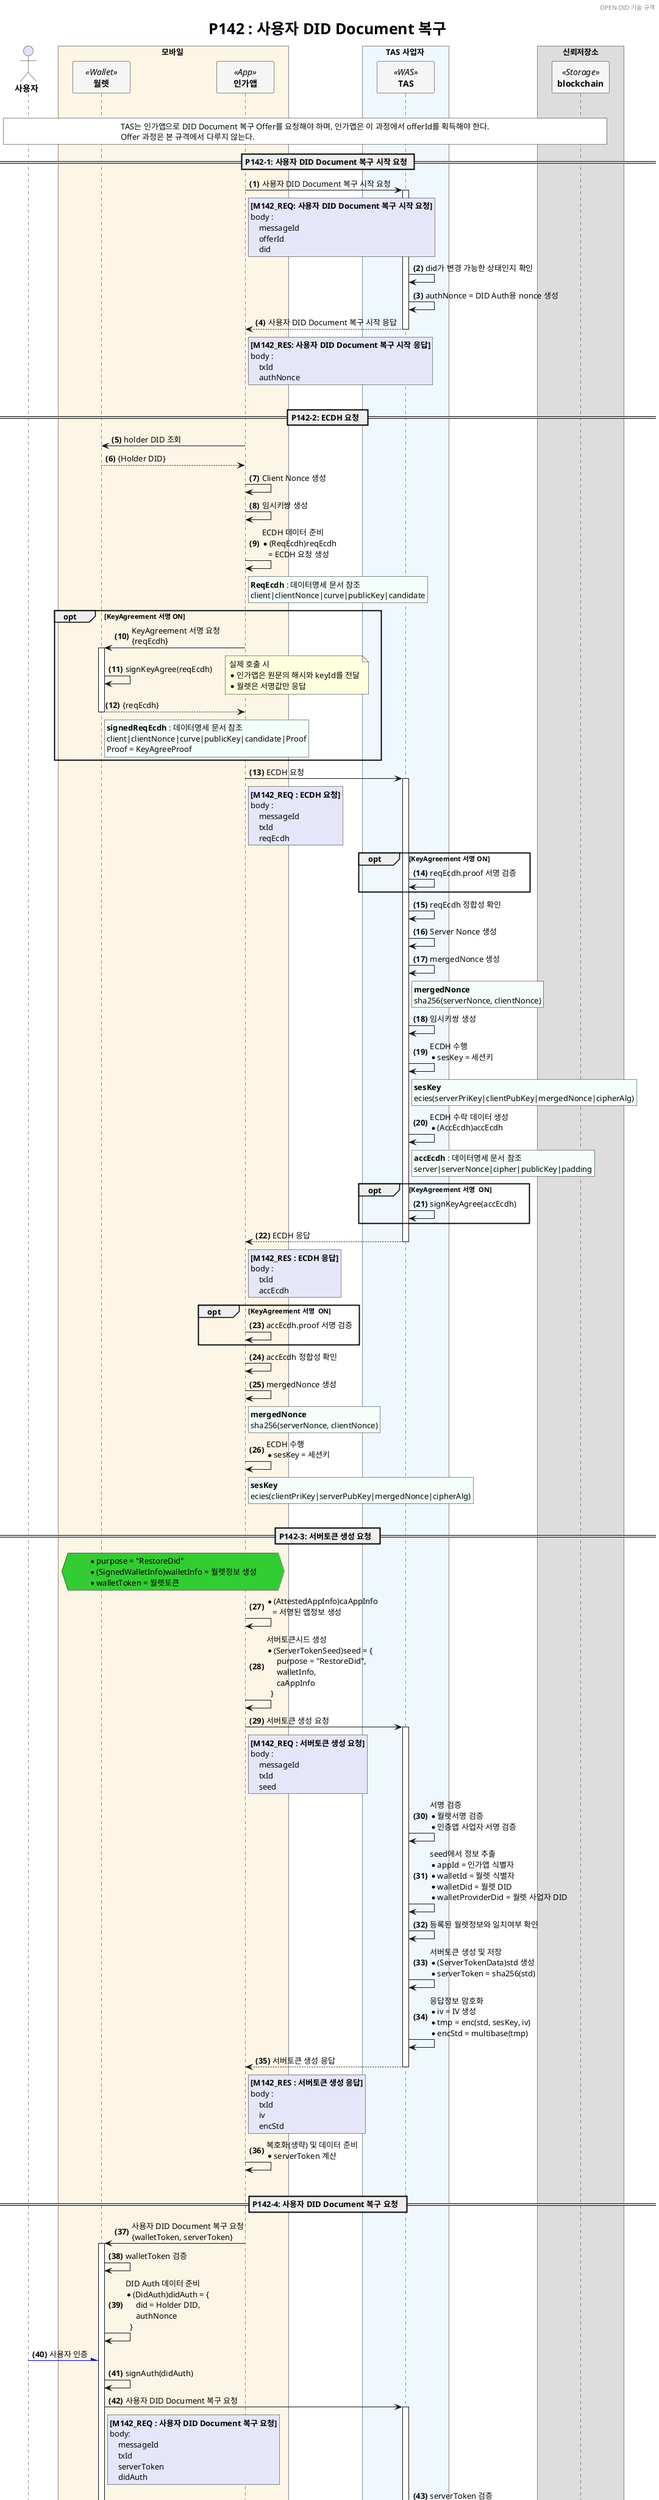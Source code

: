 @startuml P142_restore_diddoc_ko

'- - - - - - - - - - - - - - - - - - - - - - - - - - - - - - - - - - - - - - - - - - - - - - - - - - - - - - - - - - -
' 설정
'- - - - - - - - - - - - - - - - - - - - - - - - - - - - - - - - - - - - - - - - - - - - - - - - - - - - - - - - - - -
'=== Header and Footer ===
header OPEN-DID 기술 규격
footer
  	Page %page% of %lastpage% at %date("yyyy-MM-dd hh:mm:ss")
end footer

'=== 제목 ===
title
	<size:25>P142 : 사용자 DID Document 복구</size>
end title

'=== 옵션 ===
autonumber "<b>(#)</b>"

'=== Panticipants ===
skinparam ParticipantPadding 20
skinparam BoxPadding 20
skinparam MaxMessageSize 500
skinparam MinClassWidth 80

actor "**사용자**" as USER

box 모바일 #OldLace
    participant "**월렛**" as WALLET <<Wallet>> #WhiteSmoke
    participant "**인가앱**" as CA <<App>> #WhiteSmoke    
end box

box TAS 사업자 #AliceBlue
    participant "**TAS**" as TAS <<WAS>> #WhiteSmoke
end box

box 신뢰저장소
    participant "**blockchain**" as BC <<Storage>> #WhiteSmoke
end box 

'- - - - - - - - - - - - - - - - - - - - - - - - - - - - - - - - - - - - - - - - - - - - - - - - - - - - - - - - - - -
' 상수
'- - - - - - - - - - - - - - - - - - - - - - - - - - - - - - - - - - - - - - - - - - - - - - - - - - - - - - - - - - -
!$refdoc = "별도 문서 참조"
!$doc = "데이터명세 문서 참조"

'- - - - - - - - - - - - - - - - - - - - - - - - - - - - - - - - - - - - - - - - - - - - - - - - - - - - - - - - - - -
' 내용
'- - - - - - - - - - - - - - - - - - - - - - - - - - - - - - - - - - - - - - - - - - - - - - - - - - - - - - - - - - -
|||
rnote across #white
    TAS는 인가앱으로 DID Document 복구 Offer를 요청해야 하며, 인가앱은 이 과정에서 offerId를 획득해야 한다.
    Offer 과정은 본 규격에서 다루지 않는다.
end hnote


== P142-1: 사용자 DID Document 복구 시작 요청 ==
CA -> TAS++: 사용자 DID Document 복구 시작 요청
rnote right of CA #Lavender        
    **[M142_REQ: 사용자 DID Document 복구 시작 요청]**
    body : 
        messageId
        offerId
        did
end note

    TAS -> TAS: did가 변경 가능한 상태인지 확인
    TAS -> TAS: authNonce = DID Auth용 nonce 생성

return 사용자 DID Document 복구 시작 응답
rnote right of CA #Lavender        
    **[M142_RES: 사용자 DID Document 복구 시작 응답]**
    body : 
        txId
        authNonce
end note

|||
== P142-2: ECDH 요청  ==
CA -> WALLET: holder DID 조회

return {Holder DID}
CA -> CA: Client Nonce 생성
CA -> CA: 임시키쌍 생성
CA -> CA: ECDH 데이터 준비\
            \n* (ReqEcdh)reqEcdh\
            \n   = ECDH 요청 생성

rnote right of CA #MintCream
    **ReqEcdh** : $doc
    client|clientNonce|curve|publicKey|candidate
end note

opt KeyAgreement 서명 ON
    CA -> WALLET ++: KeyAgreement 서명 요청\n{reqEcdh}
        WALLET -> WALLET: signKeyAgree(reqEcdh)
        note right
            실제 호출 시
            * 인가앱은 원문의 해시와 keyId를 전달
            * 월렛은 서명값만 응답
        end note
    return {reqEcdh}
    rnote right of WALLET #MintCream
        **signedReqEcdh** : $doc
        client|clientNonce|curve|publicKey|candidate|Proof
        Proof = KeyAgreeProof
    end note
end



CA -> TAS++ : ECDH 요청
rnote right of CA #Lavender
    **[M142_REQ : ECDH 요청]**
    body : 
        messageId
        txId
        reqEcdh
end note

    opt KeyAgreement 서명 ON
        TAS -> TAS: reqEcdh.proof 서명 검증
    end

    TAS -> TAS : reqEcdh 정합성 확인
    TAS -> TAS : Server Nonce 생성
    TAS -> TAS : mergedNonce 생성
    rnote right of TAS #MintCream
        **mergedNonce**
        sha256(serverNonce, clientNonce)
    end note
    TAS -> TAS: 임시키쌍 생성

    TAS -> TAS: ECDH 수행\
                \n* sesKey = 세션키\

    rnote right of TAS #MintCream
        **sesKey**
        ecies(serverPriKey|clientPubKey|mergedNonce|cipherAlg)
    end note
    TAS -> TAS: ECDH 수락 데이터 생성\
                \n* (AccEcdh)accEcdh
    rnote right of TAS #MintCream
        **accEcdh** : $doc
        server|serverNonce|cipher|publicKey|padding
    end note
    opt KeyAgreement 서명  ON
        TAS -> TAS: signKeyAgree(accEcdh)
    end

return ECDH 응답
rnote right of CA #Lavender
    **[M142_RES : ECDH 응답]**
    body : 
        txId
        accEcdh
end note

opt KeyAgreement 서명  ON
    CA -> CA: accEcdh.proof 서명 검증
end
CA -> CA : accEcdh 정합성 확인
CA -> CA : mergedNonce 생성
rnote right of CA #MintCream
    **mergedNonce**
    sha256(serverNonce, clientNonce)
end note
CA -> CA: ECDH 수행\n* sesKey = 세션키

rnote right of CA #MintCream
    **sesKey**
    ecies(clientPriKey|serverPubKey|mergedNonce|cipherAlg)
end note

|||
== P142-3: 서버토큰 생성 요청  ==
hnote over CA, WALLET #LimeGreen
    * purpose = "RestoreDid"
    * (SignedWalletInfo)walletInfo = 월렛정보 생성
    * walletToken = 월렛토큰
end hnote

CA -> CA: * (AttestedAppInfo)caAppInfo\
        \n   = 서명된 앱정보 생성

CA -> CA: 서버토큰시드 생성\
        \n* (ServerTokenSeed)seed = {\
        \n     purpose = "RestoreDid",\
        \n     walletInfo,\
        \n     caAppInfo\
        \n  }

CA -> TAS++ : 서버토큰 생성 요청
rnote right of CA #Lavender
    **[M142_REQ : 서버토큰 생성 요청]**
    body : 
        messageId
        txId
        seed
end note

    TAS -> TAS: 서명 검증\
            \n* 월렛서명 검증\
            \n* 인증앱 사업자 서명 검증

    TAS -> TAS: seed에서 정보 추출\
            \n* appId = 인가앱 식별자\
            \n* walletId = 월렛 식별자\
            \n* walletDid = 월렛 DID\
            \n* walletProviderDid = 월렛 사업자 DID

    TAS -> TAS: 등록된 월렛정보와 일치여부 확인

    TAS -> TAS: 서버토큰 생성 및 저장\
            \n* (ServerTokenData)std 생성\
            \n* serverToken = sha256(std)

    TAS -> TAS: 응답정보 암호화\
            \n* iv = IV 생성\
            \n* tmp = enc(std, sesKey, iv)\
            \n* encStd = multibase(tmp)

return 서버토큰 생성 응답
rnote right of CA #Lavender
    **[M142_RES : 서버토큰 생성 응답]**
    body : 
        txId
        iv
        encStd
end note

CA -> CA: 복호화(생략) 및 데이터 준비\
        \n* serverToken 계산

|||
== P142-4: 사용자 DID Document 복구 요청  ==

CA -> WALLET ++: 사용자 DID Document 복구 요청\n{walletToken, serverToken}
    WALLET -> WALLET: walletToken 검증

    WALLET -> WALLET: DID Auth 데이터 준비\
    \n* (DidAuth)didAuth = {\
    \n     did = Holder DID,\
    \n     authNonce\
    \n  }

    USER -[#Blue]\ WALLET: 사용자 인증
    WALLET -> WALLET: signAuth(didAuth)

    WALLET -> TAS ++: 사용자 DID Document 복구 요청
    rnote right of WALLET #Lavender
        **[M142_REQ : 사용자 DID Document 복구 요청]**
        body:
            messageId
            txId
            serverToken
            didAuth
    end note
        TAS -> TAS: serverToken 검증

        TAS -> TAS: DID Auth 검증\
                \n* didAuth.proof 검증\
                \n* authNonce 일치여부 확인

        TAS -> TAS: 서명 검증\
            \n* 월렛 서명 검증\
            \n* 개별키 서명 검증
        
        TAS -> BC ++: 사용자 didDoc 요청
        return didDoc

        TAS -> TAS: didDoc 상태변경\
            \n* didDoc.deactivated = false

        TAS -> TAS: 사용자 매핑정보 DB 확인\
        \n* holderDid (사용자 DID)\
        \n* walletId (월렛 식별자)\
        \n* appId (인가앱 식별자)

        TAS -> TAS: (InvokedDidDoc)invDidDoc = {\
            \n   didDoc,\
            \n   controller = TAS 정보,\
            \n   nonce = nonce 생성\
            \n }

        TAS -> TAS: Controller 서명\
            \n* signInvoke(invDidDoc)

        TAS -> BC ++: DID 갱신 요청\n{invDidDoc}
            BC -> BC: Controller\n서명 검증
            BC -> BC: 갱신
        return OK

        return 사용자 DID Document 복구 응답
        rnote right of WALLET #Lavender
            **[M142_REQ : 사용자 DID Document 복구]**
            body:
                txId
        end note
return OK


|||
== P142-5: 사용자 DID Document 복구 완료  ==
CA -> TAS++: 사용자 DID Document 복구 완료 요청
rnote right of CA #Lavender        
    **[M142_REQ: 사용자 DID Document 복구 완료 요청]**
    body:
        messageId
        txId
        serverToken
end note

    TAS -> TAS: serverToken 검증
    TAS -> TAS: 세션정보 삭제 및 거래종료

return 사용자 등록 완료 응답
rnote right of CA #Lavender        
    **[M142_RES: 사용자 DID Document 복구 완료 요청]**
    body:
        txId
end note

|||
|||
@enduml

